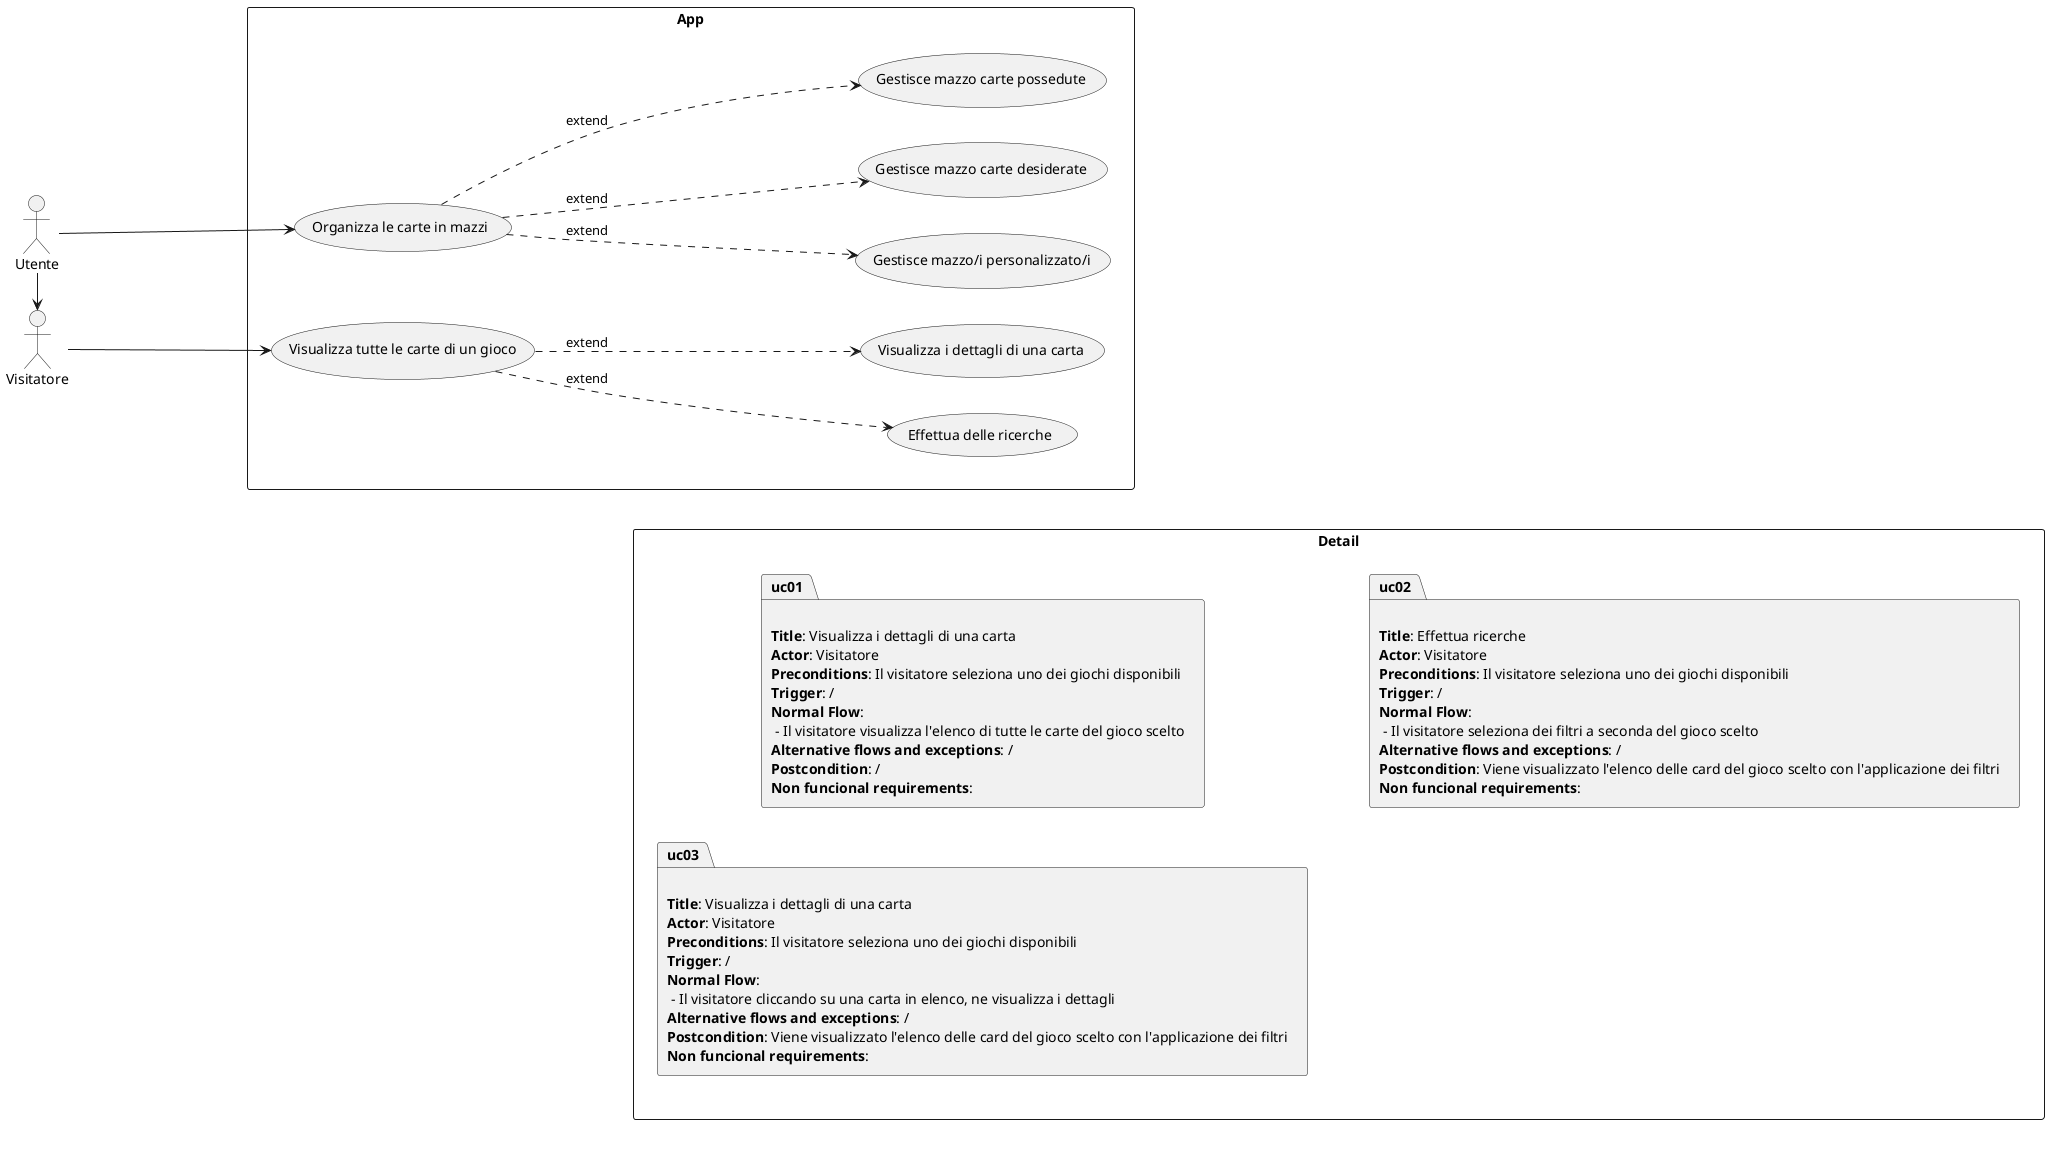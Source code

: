 @startuml
left to right direction




actor Utente as U
actor Visitatore as  V

'U --down--> V

App -d[hidden]-> Detail



rectangle Detail {
package  uc01 [

**Title**: Visualizza i dettagli di una carta
**Actor**: Visitatore
**Preconditions**: Il visitatore seleziona uno dei giochi disponibili
**Trigger**: /
**Normal Flow**:
 - Il visitatore visualizza l'elenco di tutte le carte del gioco scelto
**Alternative flows and exceptions**: /
**Postcondition**: /
**Non funcional requirements**:
]

package  uc02 [

**Title**: Effettua ricerche
**Actor**: Visitatore
**Preconditions**: Il visitatore seleziona uno dei giochi disponibili
**Trigger**: /
**Normal Flow**:
 - Il visitatore seleziona dei filtri a seconda del gioco scelto
**Alternative flows and exceptions**: /
**Postcondition**: Viene visualizzato l'elenco delle card del gioco scelto con l'applicazione dei filtri
**Non funcional requirements**:
]

package  uc03 [

**Title**: Visualizza i dettagli di una carta
**Actor**: Visitatore
**Preconditions**: Il visitatore seleziona uno dei giochi disponibili
**Trigger**: /
**Normal Flow**:
 - Il visitatore cliccando su una carta in elenco, ne visualizza i dettagli
**Alternative flows and exceptions**: /
**Postcondition**: Viene visualizzato l'elenco delle card del gioco scelto con l'applicazione dei filtri
**Non funcional requirements**:
]



}

rectangle App {
 (Organizza le carte in mazzi) as zUC1
 (Gestisce mazzo/i personalizzato/i) as zUC2
  (Gestisce mazzo carte desiderate) as zUC3
  (Gestisce mazzo carte possedute) as zUC4
  (Visualizza tutte le carte di un gioco) as zUC5
  (Effettua delle ricerche) as zUC6
  (Visualizza i dettagli di una carta) as zUC7
}
U  -> V
U ----> zUC1
V ----> zUC5
(zUC1) ..> (zUC4) : extend
(zUC1) ..> (zUC2) : extend
(zUC1) ..> (zUC3) : extend
(zUC5) ..> (zUC6) : extend
(zUC5) ..> (zUC7) : extend

uc01 -d[hidden]-> uc02
uc01 -l[hidden]-> uc03



@enduml